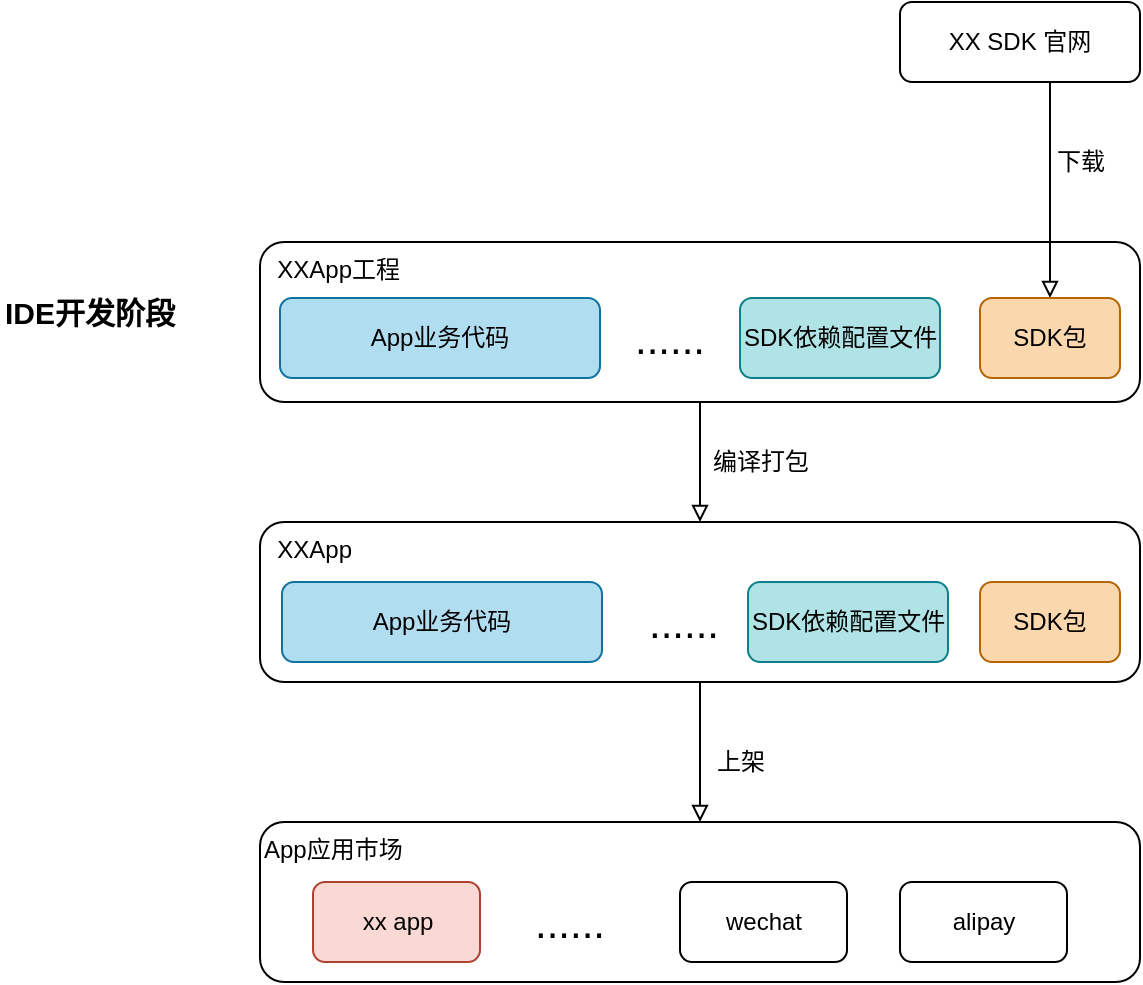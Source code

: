 <mxfile version="13.0.9" type="github">
  <diagram id="C5RBs43oDa-KdzZeNtuy" name="Page-1">
    <mxGraphModel dx="1422" dy="794" grid="1" gridSize="10" guides="1" tooltips="1" connect="1" arrows="1" fold="1" page="1" pageScale="1" pageWidth="827" pageHeight="1169" math="0" shadow="0">
      <root>
        <mxCell id="WIyWlLk6GJQsqaUBKTNV-0" />
        <mxCell id="WIyWlLk6GJQsqaUBKTNV-1" parent="WIyWlLk6GJQsqaUBKTNV-0" />
        <mxCell id="BQ5K8KIelSez1FVN6mCY-18" value="编译打包" style="edgeStyle=orthogonalEdgeStyle;rounded=0;orthogonalLoop=1;jettySize=auto;html=1;exitX=0.5;exitY=1;exitDx=0;exitDy=0;entryX=0.5;entryY=0;entryDx=0;entryDy=0;endArrow=block;endFill=0;fontSize=12;" edge="1" parent="WIyWlLk6GJQsqaUBKTNV-1" source="WIyWlLk6GJQsqaUBKTNV-3" target="WIyWlLk6GJQsqaUBKTNV-11">
          <mxGeometry y="30" relative="1" as="geometry">
            <Array as="points">
              <mxPoint x="420" y="310" />
              <mxPoint x="420" y="310" />
            </Array>
            <mxPoint as="offset" />
          </mxGeometry>
        </mxCell>
        <mxCell id="WIyWlLk6GJQsqaUBKTNV-3" value="&amp;nbsp; XXApp工程" style="rounded=1;whiteSpace=wrap;html=1;fontSize=12;glass=0;strokeWidth=1;shadow=0;align=left;verticalAlign=top;" parent="WIyWlLk6GJQsqaUBKTNV-1" vertex="1">
          <mxGeometry x="200" y="200" width="440" height="80" as="geometry" />
        </mxCell>
        <mxCell id="BQ5K8KIelSez1FVN6mCY-25" value="上架" style="edgeStyle=orthogonalEdgeStyle;rounded=0;orthogonalLoop=1;jettySize=auto;html=1;exitX=0.5;exitY=1;exitDx=0;exitDy=0;entryX=0.5;entryY=0;entryDx=0;entryDy=0;endArrow=block;endFill=0;fontSize=12;" edge="1" parent="WIyWlLk6GJQsqaUBKTNV-1" source="WIyWlLk6GJQsqaUBKTNV-11" target="BQ5K8KIelSez1FVN6mCY-19">
          <mxGeometry x="0.143" y="20" relative="1" as="geometry">
            <Array as="points">
              <mxPoint x="420" y="450" />
              <mxPoint x="420" y="450" />
            </Array>
            <mxPoint as="offset" />
          </mxGeometry>
        </mxCell>
        <mxCell id="WIyWlLk6GJQsqaUBKTNV-11" value="&amp;nbsp; XXApp" style="rounded=1;whiteSpace=wrap;html=1;fontSize=12;glass=0;strokeWidth=1;shadow=0;align=left;verticalAlign=top;" parent="WIyWlLk6GJQsqaUBKTNV-1" vertex="1">
          <mxGeometry x="200" y="340" width="440" height="80" as="geometry" />
        </mxCell>
        <mxCell id="BQ5K8KIelSez1FVN6mCY-11" style="edgeStyle=orthogonalEdgeStyle;rounded=0;orthogonalLoop=1;jettySize=auto;html=1;exitX=0.5;exitY=1;exitDx=0;exitDy=0;endArrow=block;endFill=0;fontSize=15;" edge="1" parent="WIyWlLk6GJQsqaUBKTNV-1" source="BQ5K8KIelSez1FVN6mCY-0" target="BQ5K8KIelSez1FVN6mCY-9">
          <mxGeometry relative="1" as="geometry">
            <Array as="points">
              <mxPoint x="595" y="120" />
            </Array>
          </mxGeometry>
        </mxCell>
        <mxCell id="BQ5K8KIelSez1FVN6mCY-12" value="下载" style="edgeLabel;html=1;align=center;verticalAlign=middle;resizable=0;points=[];fontSize=12;" vertex="1" connectable="0" parent="BQ5K8KIelSez1FVN6mCY-11">
          <mxGeometry x="-0.113" y="2" relative="1" as="geometry">
            <mxPoint x="13" as="offset" />
          </mxGeometry>
        </mxCell>
        <mxCell id="BQ5K8KIelSez1FVN6mCY-0" value="XX SDK 官网" style="rounded=1;whiteSpace=wrap;html=1;fontSize=12;glass=0;strokeWidth=1;shadow=0;" vertex="1" parent="WIyWlLk6GJQsqaUBKTNV-1">
          <mxGeometry x="520" y="80" width="120" height="40" as="geometry" />
        </mxCell>
        <mxCell id="BQ5K8KIelSez1FVN6mCY-3" value="&lt;font style=&quot;font-size: 15px&quot;&gt;&lt;b&gt;IDE开发阶段&lt;/b&gt;&lt;/font&gt;" style="text;html=1;strokeColor=none;fillColor=none;align=center;verticalAlign=middle;whiteSpace=wrap;rounded=0;fontSize=15;" vertex="1" parent="WIyWlLk6GJQsqaUBKTNV-1">
          <mxGeometry x="70" y="215" width="90" height="40" as="geometry" />
        </mxCell>
        <mxCell id="BQ5K8KIelSez1FVN6mCY-5" value="App业务代码" style="rounded=1;whiteSpace=wrap;html=1;align=center;fillColor=#b1ddf0;strokeColor=#10739e;" vertex="1" parent="WIyWlLk6GJQsqaUBKTNV-1">
          <mxGeometry x="210" y="228" width="160" height="40" as="geometry" />
        </mxCell>
        <mxCell id="BQ5K8KIelSez1FVN6mCY-8" value="SDK依赖配置文件" style="rounded=1;whiteSpace=wrap;html=1;align=left;fillColor=#b0e3e6;strokeColor=#0e8088;" vertex="1" parent="WIyWlLk6GJQsqaUBKTNV-1">
          <mxGeometry x="440" y="228" width="100" height="40" as="geometry" />
        </mxCell>
        <mxCell id="BQ5K8KIelSez1FVN6mCY-9" value="SDK包" style="rounded=1;whiteSpace=wrap;html=1;align=center;fillColor=#fad7ac;strokeColor=#b46504;" vertex="1" parent="WIyWlLk6GJQsqaUBKTNV-1">
          <mxGeometry x="560" y="228" width="70" height="40" as="geometry" />
        </mxCell>
        <mxCell id="BQ5K8KIelSez1FVN6mCY-10" value="&lt;font style=&quot;font-size: 21px&quot;&gt;......&lt;/font&gt;" style="rounded=1;whiteSpace=wrap;html=1;align=center;fillColor=none;gradientColor=none;strokeColor=none;" vertex="1" parent="WIyWlLk6GJQsqaUBKTNV-1">
          <mxGeometry x="380" y="228" width="50" height="40" as="geometry" />
        </mxCell>
        <mxCell id="BQ5K8KIelSez1FVN6mCY-13" value="App业务代码" style="rounded=1;whiteSpace=wrap;html=1;align=center;fillColor=#b1ddf0;strokeColor=#10739e;" vertex="1" parent="WIyWlLk6GJQsqaUBKTNV-1">
          <mxGeometry x="211" y="370" width="160" height="40" as="geometry" />
        </mxCell>
        <mxCell id="BQ5K8KIelSez1FVN6mCY-14" value="SDK依赖配置文件" style="rounded=1;whiteSpace=wrap;html=1;align=left;fillColor=#b0e3e6;strokeColor=#0e8088;" vertex="1" parent="WIyWlLk6GJQsqaUBKTNV-1">
          <mxGeometry x="444" y="370" width="100" height="40" as="geometry" />
        </mxCell>
        <mxCell id="BQ5K8KIelSez1FVN6mCY-15" value="&lt;font style=&quot;font-size: 21px&quot;&gt;......&lt;/font&gt;" style="rounded=1;whiteSpace=wrap;html=1;align=center;fillColor=none;gradientColor=none;strokeColor=none;" vertex="1" parent="WIyWlLk6GJQsqaUBKTNV-1">
          <mxGeometry x="386.5" y="370" width="50" height="40" as="geometry" />
        </mxCell>
        <mxCell id="BQ5K8KIelSez1FVN6mCY-16" value="SDK包" style="rounded=1;whiteSpace=wrap;html=1;align=center;fillColor=#fad7ac;strokeColor=#b46504;" vertex="1" parent="WIyWlLk6GJQsqaUBKTNV-1">
          <mxGeometry x="560" y="370" width="70" height="40" as="geometry" />
        </mxCell>
        <mxCell id="BQ5K8KIelSez1FVN6mCY-19" value="App应用市场" style="rounded=1;whiteSpace=wrap;html=1;fontSize=12;glass=0;strokeWidth=1;shadow=0;align=left;verticalAlign=top;" vertex="1" parent="WIyWlLk6GJQsqaUBKTNV-1">
          <mxGeometry x="200" y="490" width="440" height="80" as="geometry" />
        </mxCell>
        <mxCell id="BQ5K8KIelSez1FVN6mCY-20" value="xx app" style="rounded=1;whiteSpace=wrap;html=1;align=center;fillColor=#fad9d5;strokeColor=#ae4132;" vertex="1" parent="WIyWlLk6GJQsqaUBKTNV-1">
          <mxGeometry x="226.5" y="520" width="83.5" height="40" as="geometry" />
        </mxCell>
        <mxCell id="BQ5K8KIelSez1FVN6mCY-21" value="&lt;font style=&quot;font-size: 21px&quot;&gt;......&lt;/font&gt;" style="rounded=1;whiteSpace=wrap;html=1;align=center;fillColor=none;gradientColor=none;strokeColor=none;" vertex="1" parent="WIyWlLk6GJQsqaUBKTNV-1">
          <mxGeometry x="330" y="520" width="50" height="40" as="geometry" />
        </mxCell>
        <mxCell id="BQ5K8KIelSez1FVN6mCY-23" value="wechat" style="rounded=1;whiteSpace=wrap;html=1;align=center;" vertex="1" parent="WIyWlLk6GJQsqaUBKTNV-1">
          <mxGeometry x="410" y="520" width="83.5" height="40" as="geometry" />
        </mxCell>
        <mxCell id="BQ5K8KIelSez1FVN6mCY-24" value="alipay" style="rounded=1;whiteSpace=wrap;html=1;align=center;" vertex="1" parent="WIyWlLk6GJQsqaUBKTNV-1">
          <mxGeometry x="520" y="520" width="83.5" height="40" as="geometry" />
        </mxCell>
      </root>
    </mxGraphModel>
  </diagram>
</mxfile>
